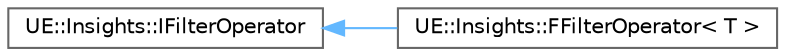 digraph "Graphical Class Hierarchy"
{
 // INTERACTIVE_SVG=YES
 // LATEX_PDF_SIZE
  bgcolor="transparent";
  edge [fontname=Helvetica,fontsize=10,labelfontname=Helvetica,labelfontsize=10];
  node [fontname=Helvetica,fontsize=10,shape=box,height=0.2,width=0.4];
  rankdir="LR";
  Node0 [id="Node000000",label="UE::Insights::IFilterOperator",height=0.2,width=0.4,color="grey40", fillcolor="white", style="filled",URL="$d9/dcc/classUE_1_1Insights_1_1IFilterOperator.html",tooltip=" "];
  Node0 -> Node1 [id="edge9340_Node000000_Node000001",dir="back",color="steelblue1",style="solid",tooltip=" "];
  Node1 [id="Node000001",label="UE::Insights::FFilterOperator\< T \>",height=0.2,width=0.4,color="grey40", fillcolor="white", style="filled",URL="$db/ddf/classUE_1_1Insights_1_1FFilterOperator.html",tooltip=" "];
}

